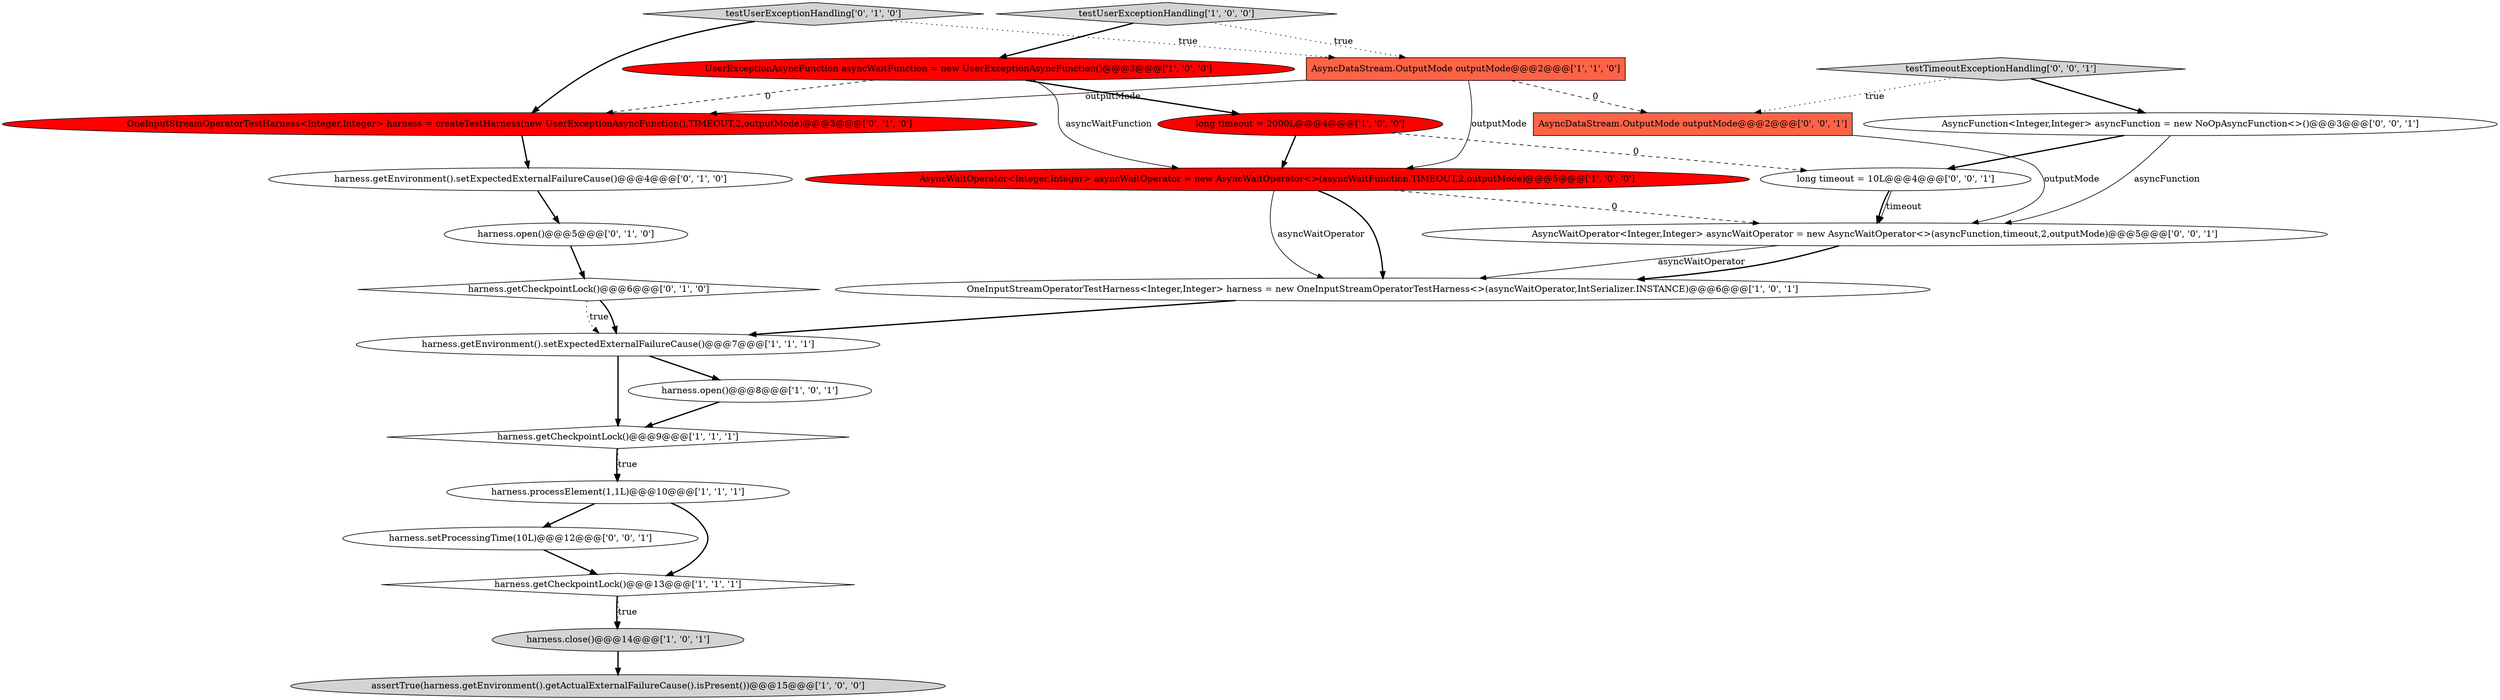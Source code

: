 digraph {
20 [style = filled, label = "harness.setProcessingTime(10L)@@@12@@@['0', '0', '1']", fillcolor = white, shape = ellipse image = "AAA0AAABBB3BBB"];
4 [style = filled, label = "harness.getCheckpointLock()@@@13@@@['1', '1', '1']", fillcolor = white, shape = diamond image = "AAA0AAABBB1BBB"];
10 [style = filled, label = "assertTrue(harness.getEnvironment().getActualExternalFailureCause().isPresent())@@@15@@@['1', '0', '0']", fillcolor = lightgray, shape = ellipse image = "AAA0AAABBB1BBB"];
23 [style = filled, label = "AsyncFunction<Integer,Integer> asyncFunction = new NoOpAsyncFunction<>()@@@3@@@['0', '0', '1']", fillcolor = white, shape = ellipse image = "AAA0AAABBB3BBB"];
12 [style = filled, label = "AsyncWaitOperator<Integer,Integer> asyncWaitOperator = new AsyncWaitOperator<>(asyncWaitFunction,TIMEOUT,2,outputMode)@@@5@@@['1', '0', '0']", fillcolor = red, shape = ellipse image = "AAA1AAABBB1BBB"];
7 [style = filled, label = "AsyncDataStream.OutputMode outputMode@@@2@@@['1', '1', '0']", fillcolor = tomato, shape = box image = "AAA0AAABBB1BBB"];
9 [style = filled, label = "UserExceptionAsyncFunction asyncWaitFunction = new UserExceptionAsyncFunction()@@@3@@@['1', '0', '0']", fillcolor = red, shape = ellipse image = "AAA1AAABBB1BBB"];
5 [style = filled, label = "harness.getEnvironment().setExpectedExternalFailureCause()@@@7@@@['1', '1', '1']", fillcolor = white, shape = ellipse image = "AAA0AAABBB1BBB"];
11 [style = filled, label = "harness.open()@@@8@@@['1', '0', '1']", fillcolor = white, shape = ellipse image = "AAA0AAABBB1BBB"];
6 [style = filled, label = "testUserExceptionHandling['1', '0', '0']", fillcolor = lightgray, shape = diamond image = "AAA0AAABBB1BBB"];
16 [style = filled, label = "harness.getEnvironment().setExpectedExternalFailureCause()@@@4@@@['0', '1', '0']", fillcolor = white, shape = ellipse image = "AAA0AAABBB2BBB"];
0 [style = filled, label = "harness.getCheckpointLock()@@@9@@@['1', '1', '1']", fillcolor = white, shape = diamond image = "AAA0AAABBB1BBB"];
22 [style = filled, label = "AsyncWaitOperator<Integer,Integer> asyncWaitOperator = new AsyncWaitOperator<>(asyncFunction,timeout,2,outputMode)@@@5@@@['0', '0', '1']", fillcolor = white, shape = ellipse image = "AAA0AAABBB3BBB"];
2 [style = filled, label = "harness.processElement(1,1L)@@@10@@@['1', '1', '1']", fillcolor = white, shape = ellipse image = "AAA0AAABBB1BBB"];
13 [style = filled, label = "harness.getCheckpointLock()@@@6@@@['0', '1', '0']", fillcolor = white, shape = diamond image = "AAA0AAABBB2BBB"];
19 [style = filled, label = "long timeout = 10L@@@4@@@['0', '0', '1']", fillcolor = white, shape = ellipse image = "AAA0AAABBB3BBB"];
8 [style = filled, label = "long timeout = 2000L@@@4@@@['1', '0', '0']", fillcolor = red, shape = ellipse image = "AAA1AAABBB1BBB"];
17 [style = filled, label = "harness.open()@@@5@@@['0', '1', '0']", fillcolor = white, shape = ellipse image = "AAA0AAABBB2BBB"];
21 [style = filled, label = "testTimeoutExceptionHandling['0', '0', '1']", fillcolor = lightgray, shape = diamond image = "AAA0AAABBB3BBB"];
14 [style = filled, label = "testUserExceptionHandling['0', '1', '0']", fillcolor = lightgray, shape = diamond image = "AAA0AAABBB2BBB"];
18 [style = filled, label = "AsyncDataStream.OutputMode outputMode@@@2@@@['0', '0', '1']", fillcolor = tomato, shape = box image = "AAA0AAABBB3BBB"];
1 [style = filled, label = "OneInputStreamOperatorTestHarness<Integer,Integer> harness = new OneInputStreamOperatorTestHarness<>(asyncWaitOperator,IntSerializer.INSTANCE)@@@6@@@['1', '0', '1']", fillcolor = white, shape = ellipse image = "AAA0AAABBB1BBB"];
3 [style = filled, label = "harness.close()@@@14@@@['1', '0', '1']", fillcolor = lightgray, shape = ellipse image = "AAA0AAABBB1BBB"];
15 [style = filled, label = "OneInputStreamOperatorTestHarness<Integer,Integer> harness = createTestHarness(new UserExceptionAsyncFunction(),TIMEOUT,2,outputMode)@@@3@@@['0', '1', '0']", fillcolor = red, shape = ellipse image = "AAA1AAABBB2BBB"];
1->5 [style = bold, label=""];
8->19 [style = dashed, label="0"];
4->3 [style = bold, label=""];
2->20 [style = bold, label=""];
7->18 [style = dashed, label="0"];
21->18 [style = dotted, label="true"];
0->2 [style = bold, label=""];
13->5 [style = dotted, label="true"];
16->17 [style = bold, label=""];
19->22 [style = solid, label="timeout"];
9->8 [style = bold, label=""];
12->1 [style = bold, label=""];
2->4 [style = bold, label=""];
15->16 [style = bold, label=""];
7->12 [style = solid, label="outputMode"];
7->15 [style = solid, label="outputMode"];
20->4 [style = bold, label=""];
12->1 [style = solid, label="asyncWaitOperator"];
3->10 [style = bold, label=""];
11->0 [style = bold, label=""];
4->3 [style = dotted, label="true"];
5->0 [style = bold, label=""];
22->1 [style = solid, label="asyncWaitOperator"];
18->22 [style = solid, label="outputMode"];
23->22 [style = solid, label="asyncFunction"];
9->12 [style = solid, label="asyncWaitFunction"];
23->19 [style = bold, label=""];
14->7 [style = dotted, label="true"];
12->22 [style = dashed, label="0"];
13->5 [style = bold, label=""];
6->7 [style = dotted, label="true"];
14->15 [style = bold, label=""];
5->11 [style = bold, label=""];
17->13 [style = bold, label=""];
22->1 [style = bold, label=""];
0->2 [style = dotted, label="true"];
6->9 [style = bold, label=""];
19->22 [style = bold, label=""];
8->12 [style = bold, label=""];
9->15 [style = dashed, label="0"];
21->23 [style = bold, label=""];
}
